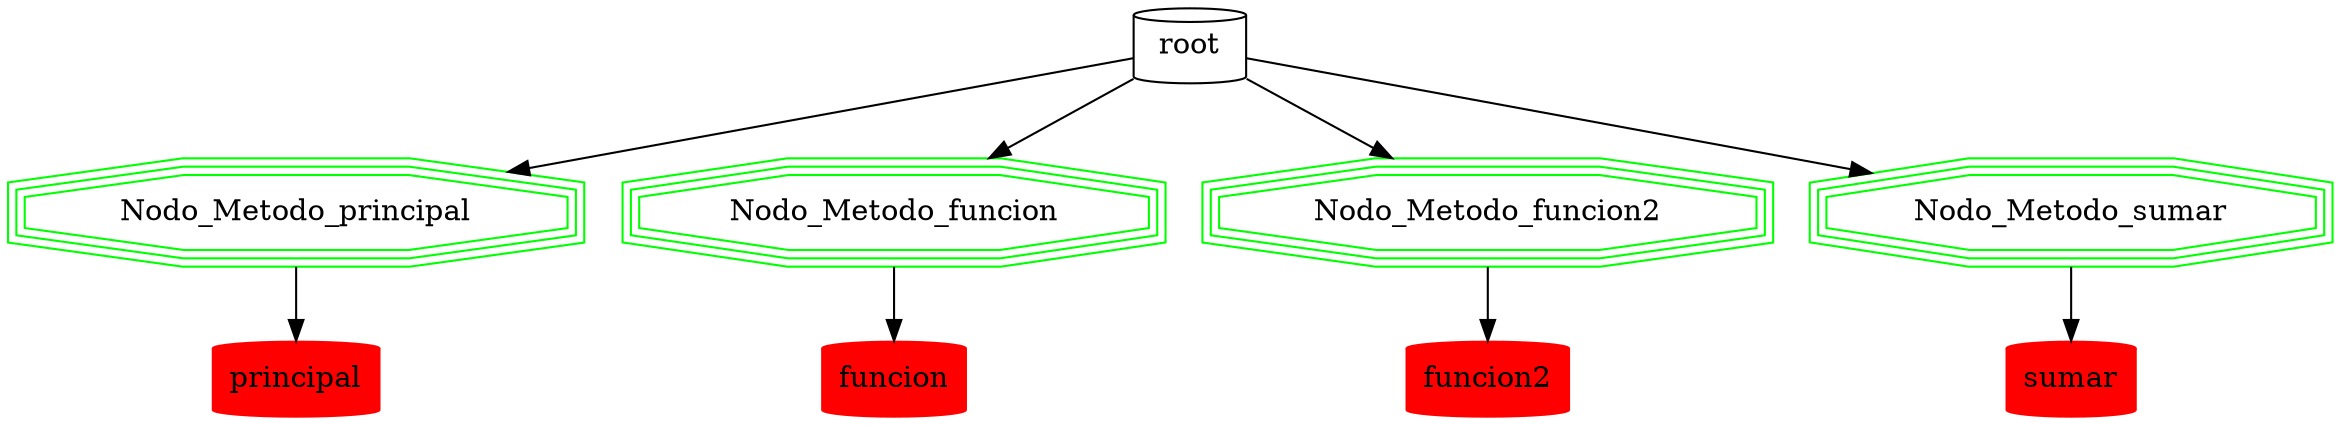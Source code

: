 digraph{
root->Nodo_Metodo_principal->principal;
root [shape = cylinder, color = black];
principal [shape = cylinder, color = red, style = filled];
Nodo_Metodo_principal [shape = tripleoctagon, color = green];
root->Nodo_Metodo_funcion->funcion;
root [shape = cylinder, color = black];
funcion [shape = cylinder, color = red, style = filled];
Nodo_Metodo_funcion [shape = tripleoctagon, color = green];
root->Nodo_Metodo_funcion2->funcion2;
root [shape = cylinder, color = black];
funcion2 [shape = cylinder, color = red, style = filled];
Nodo_Metodo_funcion2 [shape = tripleoctagon, color = green];
root->Nodo_Metodo_sumar->sumar;
root [shape = cylinder, color = black];
sumar [shape = cylinder, color = red, style = filled];
Nodo_Metodo_sumar [shape = tripleoctagon, color = green];
}